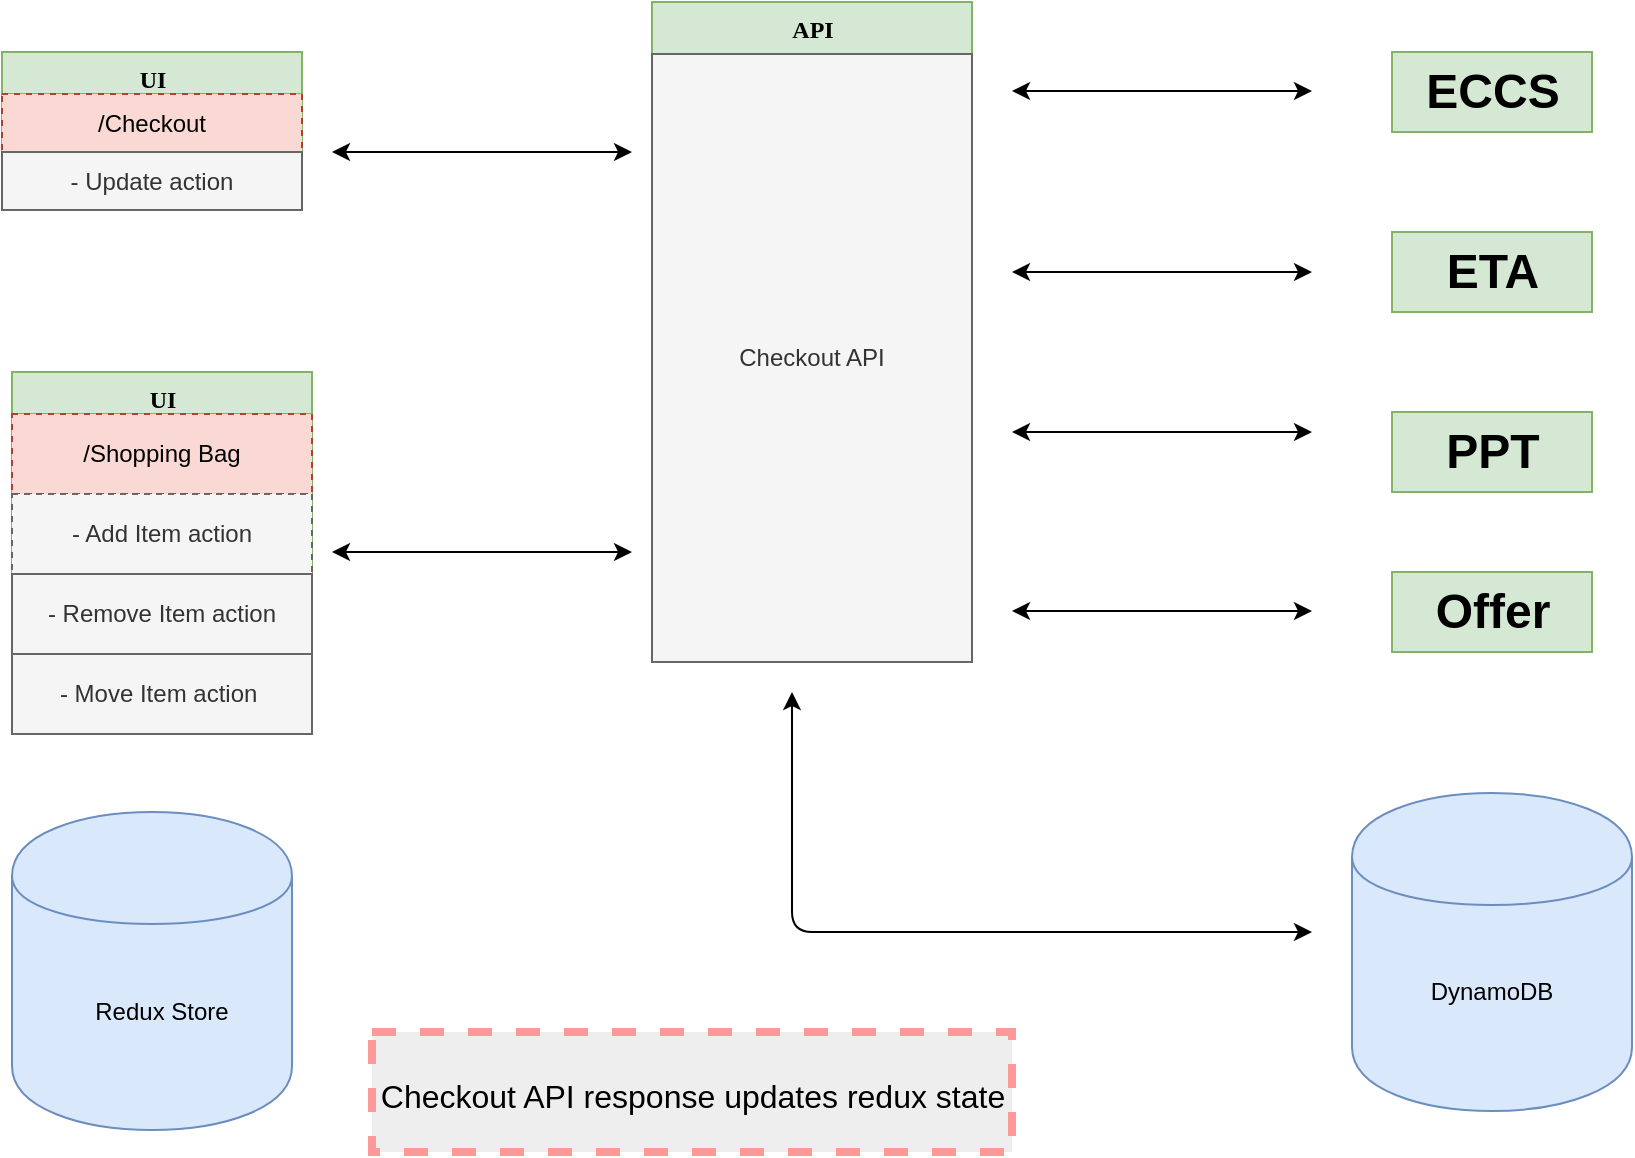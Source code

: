<mxfile version="12.9.14" type="github"><diagram name="Page-1" id="9f46799a-70d6-7492-0946-bef42562c5a5"><mxGraphModel dx="1186" dy="796" grid="1" gridSize="10" guides="1" tooltips="1" connect="1" arrows="1" fold="1" page="1" pageScale="1" pageWidth="1100" pageHeight="850" background="#ffffff" math="0" shadow="0"><root><mxCell id="0"/><mxCell id="1" parent="0"/><mxCell id="mU65jIRic-uIjWxER5Gj-13" value="UI" style="swimlane;html=1;fontStyle=1;align=center;verticalAlign=top;childLayout=stackLayout;horizontal=1;startSize=21;horizontalStack=0;resizeParent=1;resizeLast=0;collapsible=1;marginBottom=0;swimlaneFillColor=#ffffff;rounded=0;shadow=0;comic=0;labelBackgroundColor=none;strokeWidth=1;fillColor=#d5e8d4;fontFamily=Verdana;fontSize=12;strokeColor=#82b366;" parent="1" vertex="1"><mxGeometry x="90" y="260" width="150" height="181" as="geometry"/></mxCell><mxCell id="mU65jIRic-uIjWxER5Gj-14" value="/Shopping Bag" style="text;html=1;align=center;verticalAlign=middle;whiteSpace=wrap;rounded=0;dashed=1;fillColor=#fad9d5;strokeColor=#ae4132;" parent="mU65jIRic-uIjWxER5Gj-13" vertex="1"><mxGeometry y="21" width="150" height="40" as="geometry"/></mxCell><mxCell id="mU65jIRic-uIjWxER5Gj-24" value="- Add Item action" style="text;html=1;strokeColor=#666666;fillColor=#f5f5f5;align=center;verticalAlign=middle;whiteSpace=wrap;rounded=0;dashed=1;fontColor=#333333;" parent="mU65jIRic-uIjWxER5Gj-13" vertex="1"><mxGeometry y="61" width="150" height="40" as="geometry"/></mxCell><mxCell id="mU65jIRic-uIjWxER5Gj-25" value="- Remove Item action" style="text;html=1;strokeColor=#666666;fillColor=#f5f5f5;align=center;verticalAlign=middle;whiteSpace=wrap;rounded=0;fontColor=#333333;" parent="mU65jIRic-uIjWxER5Gj-13" vertex="1"><mxGeometry y="101" width="150" height="40" as="geometry"/></mxCell><mxCell id="mU65jIRic-uIjWxER5Gj-26" value="- Move Item action&amp;nbsp;" style="text;html=1;strokeColor=#666666;fillColor=#f5f5f5;align=center;verticalAlign=middle;whiteSpace=wrap;rounded=0;fontColor=#333333;" parent="mU65jIRic-uIjWxER5Gj-13" vertex="1"><mxGeometry y="141" width="150" height="40" as="geometry"/></mxCell><mxCell id="mU65jIRic-uIjWxER5Gj-20" value="" style="shape=cylinder;whiteSpace=wrap;html=1;boundedLbl=1;backgroundOutline=1;fillColor=#dae8fc;strokeColor=#6c8ebf;" parent="1" vertex="1"><mxGeometry x="760" y="470.5" width="140" height="159" as="geometry"/></mxCell><mxCell id="mU65jIRic-uIjWxER5Gj-22" value="DynamoDB" style="text;html=1;strokeColor=none;fillColor=none;align=center;verticalAlign=middle;whiteSpace=wrap;rounded=0;" parent="1" vertex="1"><mxGeometry x="810" y="560" width="40" height="20" as="geometry"/></mxCell><mxCell id="mU65jIRic-uIjWxER5Gj-55" value="ECCS" style="text;strokeColor=#82b366;fillColor=#d5e8d4;html=1;fontSize=24;fontStyle=1;verticalAlign=middle;align=center;" parent="1" vertex="1"><mxGeometry x="780" y="100" width="100" height="40" as="geometry"/></mxCell><mxCell id="mU65jIRic-uIjWxER5Gj-68" value="PPT" style="text;strokeColor=#82b366;fillColor=#d5e8d4;html=1;fontSize=24;fontStyle=1;verticalAlign=middle;align=center;" parent="1" vertex="1"><mxGeometry x="780" y="280" width="100" height="40" as="geometry"/></mxCell><mxCell id="mU65jIRic-uIjWxER5Gj-69" value="Offer" style="text;strokeColor=#82b366;fillColor=#d5e8d4;html=1;fontSize=24;fontStyle=1;verticalAlign=middle;align=center;" parent="1" vertex="1"><mxGeometry x="780" y="360" width="100" height="40" as="geometry"/></mxCell><mxCell id="mU65jIRic-uIjWxER5Gj-67" value="ETA" style="text;strokeColor=#82b366;fillColor=#d5e8d4;html=1;fontSize=24;fontStyle=1;verticalAlign=middle;align=center;" parent="1" vertex="1"><mxGeometry x="780" y="190" width="100" height="40" as="geometry"/></mxCell><mxCell id="78961159f06e98e8-30" value="API" style="swimlane;html=1;fontStyle=1;align=center;verticalAlign=top;childLayout=stackLayout;horizontal=1;startSize=26;horizontalStack=0;resizeParent=1;resizeLast=0;collapsible=1;marginBottom=0;swimlaneFillColor=#ffffff;rounded=0;shadow=0;comic=0;labelBackgroundColor=none;strokeWidth=1;fillColor=#d5e8d4;fontFamily=Verdana;fontSize=12;strokeColor=#82b366;" parent="1" vertex="1"><mxGeometry x="410" y="75" width="160" height="330" as="geometry"/></mxCell><mxCell id="mU65jIRic-uIjWxER5Gj-11" value="Checkout API" style="text;html=1;strokeColor=#666666;fillColor=#f5f5f5;align=center;verticalAlign=middle;whiteSpace=wrap;rounded=0;fontColor=#333333;" parent="78961159f06e98e8-30" vertex="1"><mxGeometry y="26" width="160" height="304" as="geometry"/></mxCell><mxCell id="mU65jIRic-uIjWxER5Gj-90" value="" style="shape=cylinder;whiteSpace=wrap;html=1;boundedLbl=1;backgroundOutline=1;fillColor=#dae8fc;strokeColor=#6c8ebf;" parent="1" vertex="1"><mxGeometry x="90" y="480" width="140" height="159" as="geometry"/></mxCell><mxCell id="mU65jIRic-uIjWxER5Gj-92" value="Redux Store" style="text;html=1;strokeColor=none;fillColor=none;align=center;verticalAlign=middle;whiteSpace=wrap;rounded=0;" parent="1" vertex="1"><mxGeometry x="130" y="570" width="70" height="20" as="geometry"/></mxCell><mxCell id="mU65jIRic-uIjWxER5Gj-93" value="" style="endArrow=classic;startArrow=classic;html=1;" parent="1" edge="1"><mxGeometry width="50" height="50" relative="1" as="geometry"><mxPoint x="250" y="150" as="sourcePoint"/><mxPoint x="400" y="150" as="targetPoint"/></mxGeometry></mxCell><mxCell id="mU65jIRic-uIjWxER5Gj-94" value="" style="endArrow=classic;startArrow=classic;html=1;" parent="1" edge="1"><mxGeometry width="50" height="50" relative="1" as="geometry"><mxPoint x="590" y="379.5" as="sourcePoint"/><mxPoint x="740" y="379.5" as="targetPoint"/></mxGeometry></mxCell><mxCell id="mU65jIRic-uIjWxER5Gj-95" value="" style="endArrow=classic;startArrow=classic;html=1;" parent="1" edge="1"><mxGeometry width="50" height="50" relative="1" as="geometry"><mxPoint x="590" y="290" as="sourcePoint"/><mxPoint x="740" y="290" as="targetPoint"/></mxGeometry></mxCell><mxCell id="mU65jIRic-uIjWxER5Gj-96" value="" style="endArrow=classic;startArrow=classic;html=1;" parent="1" edge="1"><mxGeometry width="50" height="50" relative="1" as="geometry"><mxPoint x="590" y="210" as="sourcePoint"/><mxPoint x="740" y="210" as="targetPoint"/></mxGeometry></mxCell><mxCell id="mU65jIRic-uIjWxER5Gj-97" value="" style="endArrow=classic;startArrow=classic;html=1;" parent="1" edge="1"><mxGeometry width="50" height="50" relative="1" as="geometry"><mxPoint x="590" y="119.5" as="sourcePoint"/><mxPoint x="740" y="119.5" as="targetPoint"/></mxGeometry></mxCell><mxCell id="mU65jIRic-uIjWxER5Gj-98" value="" style="endArrow=classic;startArrow=classic;html=1;" parent="1" edge="1"><mxGeometry width="50" height="50" relative="1" as="geometry"><mxPoint x="250" y="350" as="sourcePoint"/><mxPoint x="400" y="350" as="targetPoint"/></mxGeometry></mxCell><mxCell id="mU65jIRic-uIjWxER5Gj-99" value="" style="endArrow=classic;startArrow=classic;html=1;" parent="1" edge="1"><mxGeometry width="50" height="50" relative="1" as="geometry"><mxPoint x="480" y="420" as="sourcePoint"/><mxPoint x="740" y="540" as="targetPoint"/><Array as="points"><mxPoint x="480" y="540"/></Array></mxGeometry></mxCell><mxCell id="78961159f06e98e8-17" value="UI" style="swimlane;html=1;fontStyle=1;align=center;verticalAlign=top;childLayout=stackLayout;horizontal=1;startSize=21;horizontalStack=0;resizeParent=1;resizeLast=0;collapsible=1;marginBottom=0;swimlaneFillColor=#ffffff;rounded=0;shadow=0;comic=0;labelBackgroundColor=none;strokeWidth=1;fillColor=#d5e8d4;fontFamily=Verdana;fontSize=12;strokeColor=#82b366;" parent="1" vertex="1"><mxGeometry x="85" y="100" width="150" height="79" as="geometry"/></mxCell><mxCell id="mU65jIRic-uIjWxER5Gj-8" value="/Checkout" style="text;html=1;strokeColor=#ae4132;fillColor=#fad9d5;align=center;verticalAlign=middle;whiteSpace=wrap;rounded=0;dashed=1;" parent="78961159f06e98e8-17" vertex="1"><mxGeometry y="21" width="150" height="29" as="geometry"/></mxCell><mxCell id="mU65jIRic-uIjWxER5Gj-23" value="- Update action" style="text;html=1;strokeColor=#666666;fillColor=#f5f5f5;align=center;verticalAlign=middle;whiteSpace=wrap;rounded=0;fontColor=#333333;" parent="78961159f06e98e8-17" vertex="1"><mxGeometry y="50" width="150" height="29" as="geometry"/></mxCell><mxCell id="mU65jIRic-uIjWxER5Gj-104" value="&lt;span style=&quot;font-weight: normal&quot;&gt;&lt;font style=&quot;font-size: 16px&quot;&gt;Checkout API response updates redux state&lt;/font&gt;&lt;/span&gt;" style="text;html=1;fontSize=24;fontStyle=1;verticalAlign=middle;align=center;fillColor=#eeeeee;strokeColor=#FF9999;strokeWidth=4;dashed=1;" parent="1" vertex="1"><mxGeometry x="270" y="590" width="320" height="60" as="geometry"/></mxCell></root></mxGraphModel></diagram></mxfile>